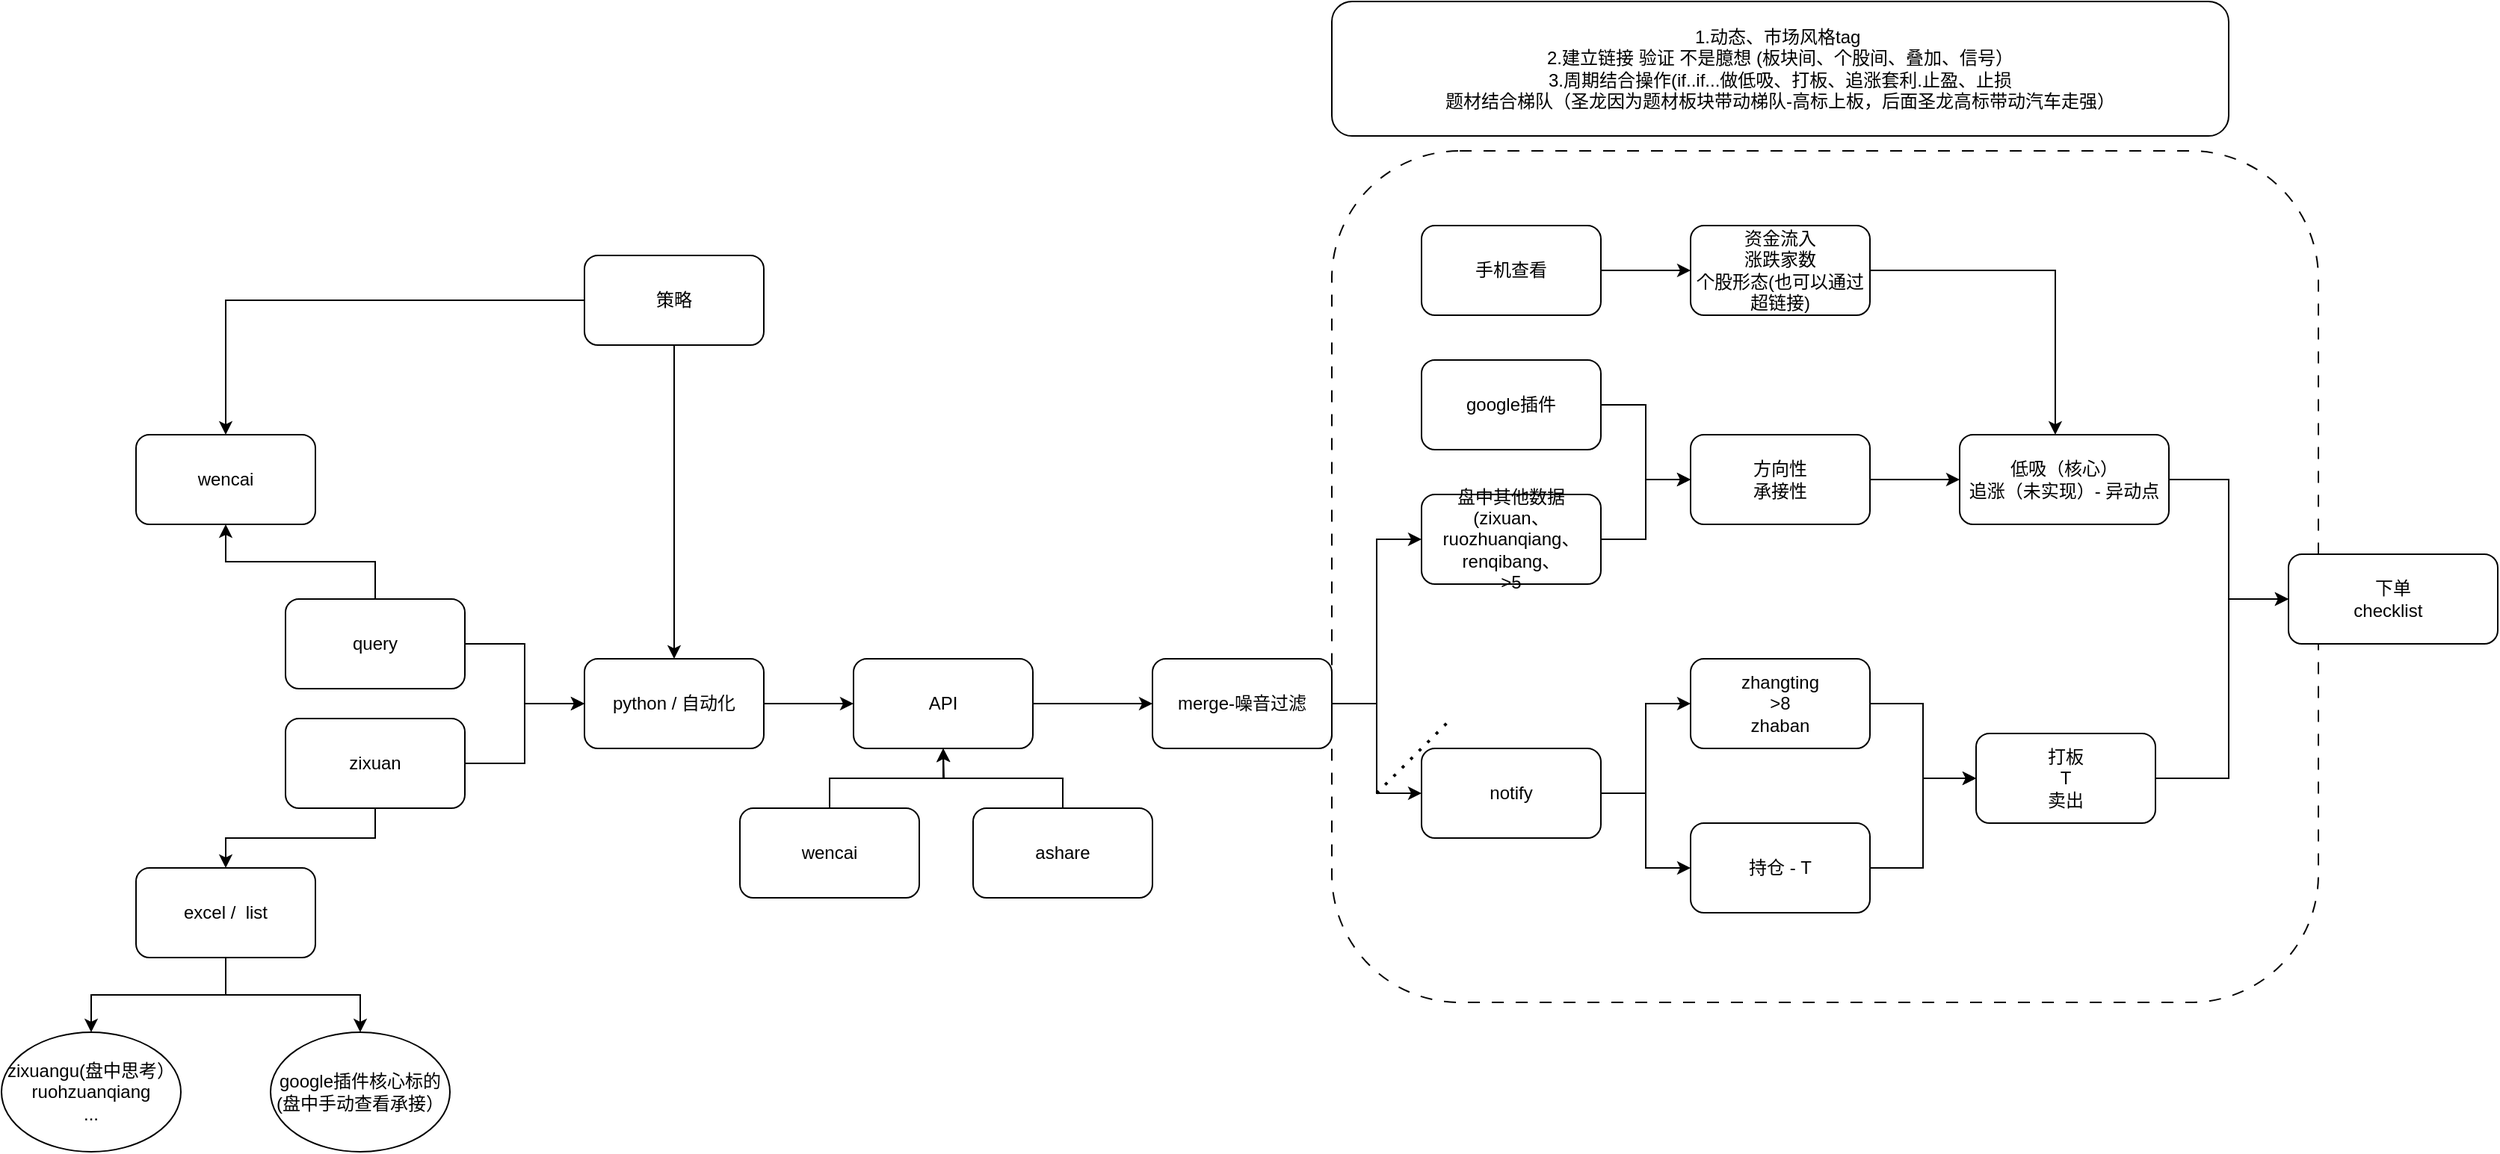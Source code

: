 <mxfile version="22.0.4" type="github">
  <diagram name="第 1 页" id="9s1VPIeq_v-_TXC7DsHF">
    <mxGraphModel dx="2514" dy="2143" grid="1" gridSize="10" guides="1" tooltips="1" connect="1" arrows="1" fold="1" page="1" pageScale="1" pageWidth="827" pageHeight="1169" math="0" shadow="0">
      <root>
        <mxCell id="0" />
        <mxCell id="1" parent="0" />
        <mxCell id="wxvswGCCUYtLGTAwDzYO-28" value="" style="rounded=1;whiteSpace=wrap;html=1;dashed=1;dashPattern=8 8;" vertex="1" parent="1">
          <mxGeometry x="810" y="-60" width="660" height="570" as="geometry" />
        </mxCell>
        <mxCell id="VjmW1VvgR2xWZ0-0AJjw-4" style="edgeStyle=orthogonalEdgeStyle;rounded=0;orthogonalLoop=1;jettySize=auto;html=1;exitX=1;exitY=0.5;exitDx=0;exitDy=0;" parent="1" source="VjmW1VvgR2xWZ0-0AJjw-1" target="VjmW1VvgR2xWZ0-0AJjw-2" edge="1">
          <mxGeometry relative="1" as="geometry" />
        </mxCell>
        <mxCell id="VjmW1VvgR2xWZ0-0AJjw-7" style="edgeStyle=orthogonalEdgeStyle;rounded=0;orthogonalLoop=1;jettySize=auto;html=1;exitX=0.5;exitY=0;exitDx=0;exitDy=0;entryX=0.5;entryY=1;entryDx=0;entryDy=0;" parent="1" source="VjmW1VvgR2xWZ0-0AJjw-1" target="VjmW1VvgR2xWZ0-0AJjw-6" edge="1">
          <mxGeometry relative="1" as="geometry" />
        </mxCell>
        <mxCell id="VjmW1VvgR2xWZ0-0AJjw-1" value="query" style="rounded=1;whiteSpace=wrap;html=1;" parent="1" vertex="1">
          <mxGeometry x="110" y="240" width="120" height="60" as="geometry" />
        </mxCell>
        <mxCell id="VjmW1VvgR2xWZ0-0AJjw-13" style="edgeStyle=orthogonalEdgeStyle;rounded=0;orthogonalLoop=1;jettySize=auto;html=1;exitX=1;exitY=0.5;exitDx=0;exitDy=0;entryX=0;entryY=0.5;entryDx=0;entryDy=0;" parent="1" source="VjmW1VvgR2xWZ0-0AJjw-2" target="VjmW1VvgR2xWZ0-0AJjw-12" edge="1">
          <mxGeometry relative="1" as="geometry" />
        </mxCell>
        <mxCell id="VjmW1VvgR2xWZ0-0AJjw-2" value="python / 自动化" style="rounded=1;whiteSpace=wrap;html=1;" parent="1" vertex="1">
          <mxGeometry x="310" y="280" width="120" height="60" as="geometry" />
        </mxCell>
        <mxCell id="VjmW1VvgR2xWZ0-0AJjw-5" style="edgeStyle=orthogonalEdgeStyle;rounded=0;orthogonalLoop=1;jettySize=auto;html=1;exitX=1;exitY=0.5;exitDx=0;exitDy=0;entryX=0;entryY=0.5;entryDx=0;entryDy=0;" parent="1" source="VjmW1VvgR2xWZ0-0AJjw-3" target="VjmW1VvgR2xWZ0-0AJjw-2" edge="1">
          <mxGeometry relative="1" as="geometry" />
        </mxCell>
        <mxCell id="VjmW1VvgR2xWZ0-0AJjw-9" style="edgeStyle=orthogonalEdgeStyle;rounded=0;orthogonalLoop=1;jettySize=auto;html=1;exitX=0.5;exitY=1;exitDx=0;exitDy=0;" parent="1" source="VjmW1VvgR2xWZ0-0AJjw-3" target="VjmW1VvgR2xWZ0-0AJjw-8" edge="1">
          <mxGeometry relative="1" as="geometry" />
        </mxCell>
        <mxCell id="VjmW1VvgR2xWZ0-0AJjw-3" value="zixuan" style="rounded=1;whiteSpace=wrap;html=1;" parent="1" vertex="1">
          <mxGeometry x="110" y="320" width="120" height="60" as="geometry" />
        </mxCell>
        <mxCell id="VjmW1VvgR2xWZ0-0AJjw-6" value="wencai" style="rounded=1;whiteSpace=wrap;html=1;" parent="1" vertex="1">
          <mxGeometry x="10" y="130" width="120" height="60" as="geometry" />
        </mxCell>
        <mxCell id="wxvswGCCUYtLGTAwDzYO-3" style="edgeStyle=orthogonalEdgeStyle;rounded=0;orthogonalLoop=1;jettySize=auto;html=1;exitX=0.5;exitY=1;exitDx=0;exitDy=0;" edge="1" parent="1" source="VjmW1VvgR2xWZ0-0AJjw-8" target="wxvswGCCUYtLGTAwDzYO-1">
          <mxGeometry relative="1" as="geometry" />
        </mxCell>
        <mxCell id="wxvswGCCUYtLGTAwDzYO-4" style="edgeStyle=orthogonalEdgeStyle;rounded=0;orthogonalLoop=1;jettySize=auto;html=1;exitX=0.5;exitY=1;exitDx=0;exitDy=0;entryX=0.5;entryY=0;entryDx=0;entryDy=0;" edge="1" parent="1" source="VjmW1VvgR2xWZ0-0AJjw-8" target="wxvswGCCUYtLGTAwDzYO-2">
          <mxGeometry relative="1" as="geometry" />
        </mxCell>
        <mxCell id="VjmW1VvgR2xWZ0-0AJjw-8" value="excel /&amp;nbsp; list" style="rounded=1;whiteSpace=wrap;html=1;" parent="1" vertex="1">
          <mxGeometry x="10" y="420" width="120" height="60" as="geometry" />
        </mxCell>
        <mxCell id="VjmW1VvgR2xWZ0-0AJjw-11" style="edgeStyle=orthogonalEdgeStyle;rounded=0;orthogonalLoop=1;jettySize=auto;html=1;exitX=0;exitY=0.5;exitDx=0;exitDy=0;entryX=0.5;entryY=0;entryDx=0;entryDy=0;" parent="1" source="VjmW1VvgR2xWZ0-0AJjw-10" target="VjmW1VvgR2xWZ0-0AJjw-6" edge="1">
          <mxGeometry relative="1" as="geometry" />
        </mxCell>
        <mxCell id="VjmW1VvgR2xWZ0-0AJjw-19" style="edgeStyle=orthogonalEdgeStyle;rounded=0;orthogonalLoop=1;jettySize=auto;html=1;exitX=0.5;exitY=1;exitDx=0;exitDy=0;" parent="1" source="VjmW1VvgR2xWZ0-0AJjw-10" target="VjmW1VvgR2xWZ0-0AJjw-2" edge="1">
          <mxGeometry relative="1" as="geometry" />
        </mxCell>
        <mxCell id="VjmW1VvgR2xWZ0-0AJjw-10" value="策略" style="rounded=1;whiteSpace=wrap;html=1;" parent="1" vertex="1">
          <mxGeometry x="310" y="10" width="120" height="60" as="geometry" />
        </mxCell>
        <mxCell id="VjmW1VvgR2xWZ0-0AJjw-21" style="edgeStyle=orthogonalEdgeStyle;rounded=0;orthogonalLoop=1;jettySize=auto;html=1;exitX=1;exitY=0.5;exitDx=0;exitDy=0;" parent="1" source="VjmW1VvgR2xWZ0-0AJjw-12" target="VjmW1VvgR2xWZ0-0AJjw-20" edge="1">
          <mxGeometry relative="1" as="geometry" />
        </mxCell>
        <mxCell id="VjmW1VvgR2xWZ0-0AJjw-12" value="API" style="rounded=1;whiteSpace=wrap;html=1;" parent="1" vertex="1">
          <mxGeometry x="490" y="280" width="120" height="60" as="geometry" />
        </mxCell>
        <mxCell id="VjmW1VvgR2xWZ0-0AJjw-16" style="edgeStyle=orthogonalEdgeStyle;rounded=0;orthogonalLoop=1;jettySize=auto;html=1;exitX=0.5;exitY=0;exitDx=0;exitDy=0;entryX=0.5;entryY=1;entryDx=0;entryDy=0;" parent="1" source="VjmW1VvgR2xWZ0-0AJjw-14" target="VjmW1VvgR2xWZ0-0AJjw-12" edge="1">
          <mxGeometry relative="1" as="geometry" />
        </mxCell>
        <mxCell id="VjmW1VvgR2xWZ0-0AJjw-14" value="wencai" style="rounded=1;whiteSpace=wrap;html=1;" parent="1" vertex="1">
          <mxGeometry x="414" y="380" width="120" height="60" as="geometry" />
        </mxCell>
        <mxCell id="VjmW1VvgR2xWZ0-0AJjw-17" style="edgeStyle=orthogonalEdgeStyle;rounded=0;orthogonalLoop=1;jettySize=auto;html=1;exitX=0.5;exitY=0;exitDx=0;exitDy=0;" parent="1" source="VjmW1VvgR2xWZ0-0AJjw-15" edge="1">
          <mxGeometry relative="1" as="geometry">
            <mxPoint x="550.0" y="340" as="targetPoint" />
          </mxGeometry>
        </mxCell>
        <mxCell id="VjmW1VvgR2xWZ0-0AJjw-15" value="ashare" style="rounded=1;whiteSpace=wrap;html=1;" parent="1" vertex="1">
          <mxGeometry x="570" y="380" width="120" height="60" as="geometry" />
        </mxCell>
        <mxCell id="VjmW1VvgR2xWZ0-0AJjw-23" style="edgeStyle=orthogonalEdgeStyle;rounded=0;orthogonalLoop=1;jettySize=auto;html=1;exitX=1;exitY=0.5;exitDx=0;exitDy=0;" parent="1" source="VjmW1VvgR2xWZ0-0AJjw-20" target="VjmW1VvgR2xWZ0-0AJjw-22" edge="1">
          <mxGeometry relative="1" as="geometry" />
        </mxCell>
        <mxCell id="wxvswGCCUYtLGTAwDzYO-8" style="edgeStyle=orthogonalEdgeStyle;rounded=0;orthogonalLoop=1;jettySize=auto;html=1;exitX=1;exitY=0.5;exitDx=0;exitDy=0;entryX=0;entryY=0.5;entryDx=0;entryDy=0;" edge="1" parent="1" source="VjmW1VvgR2xWZ0-0AJjw-20" target="wxvswGCCUYtLGTAwDzYO-7">
          <mxGeometry relative="1" as="geometry" />
        </mxCell>
        <mxCell id="VjmW1VvgR2xWZ0-0AJjw-20" value="merge-噪音过滤" style="rounded=1;whiteSpace=wrap;html=1;" parent="1" vertex="1">
          <mxGeometry x="690" y="280" width="120" height="60" as="geometry" />
        </mxCell>
        <mxCell id="wxvswGCCUYtLGTAwDzYO-6" style="edgeStyle=orthogonalEdgeStyle;rounded=0;orthogonalLoop=1;jettySize=auto;html=1;exitX=1;exitY=0.5;exitDx=0;exitDy=0;" edge="1" parent="1" source="VjmW1VvgR2xWZ0-0AJjw-22" target="wxvswGCCUYtLGTAwDzYO-5">
          <mxGeometry relative="1" as="geometry" />
        </mxCell>
        <mxCell id="wxvswGCCUYtLGTAwDzYO-17" style="edgeStyle=orthogonalEdgeStyle;rounded=0;orthogonalLoop=1;jettySize=auto;html=1;exitX=1;exitY=0.5;exitDx=0;exitDy=0;entryX=0;entryY=0.5;entryDx=0;entryDy=0;" edge="1" parent="1" source="VjmW1VvgR2xWZ0-0AJjw-22" target="wxvswGCCUYtLGTAwDzYO-16">
          <mxGeometry relative="1" as="geometry" />
        </mxCell>
        <mxCell id="VjmW1VvgR2xWZ0-0AJjw-22" value="notify" style="rounded=1;whiteSpace=wrap;html=1;" parent="1" vertex="1">
          <mxGeometry x="870" y="340" width="120" height="60" as="geometry" />
        </mxCell>
        <mxCell id="wxvswGCCUYtLGTAwDzYO-1" value="zixuangu(盘中思考）&lt;br&gt;ruohzuanqiang&lt;br&gt;..." style="ellipse;whiteSpace=wrap;html=1;" vertex="1" parent="1">
          <mxGeometry x="-80" y="530" width="120" height="80" as="geometry" />
        </mxCell>
        <mxCell id="wxvswGCCUYtLGTAwDzYO-2" value="google插件核心标的&lt;br&gt;(盘中手动查看承接）" style="ellipse;whiteSpace=wrap;html=1;" vertex="1" parent="1">
          <mxGeometry x="100" y="530" width="120" height="80" as="geometry" />
        </mxCell>
        <mxCell id="wxvswGCCUYtLGTAwDzYO-19" style="edgeStyle=orthogonalEdgeStyle;rounded=0;orthogonalLoop=1;jettySize=auto;html=1;exitX=1;exitY=0.5;exitDx=0;exitDy=0;entryX=0;entryY=0.5;entryDx=0;entryDy=0;" edge="1" parent="1" source="wxvswGCCUYtLGTAwDzYO-5" target="wxvswGCCUYtLGTAwDzYO-18">
          <mxGeometry relative="1" as="geometry" />
        </mxCell>
        <mxCell id="wxvswGCCUYtLGTAwDzYO-5" value="zhangting&lt;br&gt;&amp;gt;8&lt;br&gt;zhaban" style="rounded=1;whiteSpace=wrap;html=1;" vertex="1" parent="1">
          <mxGeometry x="1050" y="280" width="120" height="60" as="geometry" />
        </mxCell>
        <mxCell id="wxvswGCCUYtLGTAwDzYO-14" style="edgeStyle=orthogonalEdgeStyle;rounded=0;orthogonalLoop=1;jettySize=auto;html=1;exitX=1;exitY=0.5;exitDx=0;exitDy=0;entryX=0;entryY=0.5;entryDx=0;entryDy=0;" edge="1" parent="1" source="wxvswGCCUYtLGTAwDzYO-7" target="wxvswGCCUYtLGTAwDzYO-9">
          <mxGeometry relative="1" as="geometry" />
        </mxCell>
        <mxCell id="wxvswGCCUYtLGTAwDzYO-7" value="盘中其他数据(zixuan、ruozhuanqiang、renqibang、&lt;br&gt;&amp;gt;5" style="rounded=1;whiteSpace=wrap;html=1;" vertex="1" parent="1">
          <mxGeometry x="870" y="170" width="120" height="60" as="geometry" />
        </mxCell>
        <mxCell id="wxvswGCCUYtLGTAwDzYO-15" style="edgeStyle=orthogonalEdgeStyle;rounded=0;orthogonalLoop=1;jettySize=auto;html=1;exitX=1;exitY=0.5;exitDx=0;exitDy=0;" edge="1" parent="1" source="wxvswGCCUYtLGTAwDzYO-9" target="wxvswGCCUYtLGTAwDzYO-10">
          <mxGeometry relative="1" as="geometry" />
        </mxCell>
        <mxCell id="wxvswGCCUYtLGTAwDzYO-9" value="方向性&lt;br&gt;承接性" style="rounded=1;whiteSpace=wrap;html=1;" vertex="1" parent="1">
          <mxGeometry x="1050" y="130" width="120" height="60" as="geometry" />
        </mxCell>
        <mxCell id="wxvswGCCUYtLGTAwDzYO-26" style="edgeStyle=orthogonalEdgeStyle;rounded=0;orthogonalLoop=1;jettySize=auto;html=1;exitX=1;exitY=0.5;exitDx=0;exitDy=0;entryX=0;entryY=0.5;entryDx=0;entryDy=0;" edge="1" parent="1" source="wxvswGCCUYtLGTAwDzYO-10" target="wxvswGCCUYtLGTAwDzYO-25">
          <mxGeometry relative="1" as="geometry">
            <Array as="points">
              <mxPoint x="1410" y="160" />
              <mxPoint x="1410" y="240" />
            </Array>
          </mxGeometry>
        </mxCell>
        <mxCell id="wxvswGCCUYtLGTAwDzYO-10" value="低吸（核心）&lt;br&gt;追涨（未实现）- 异动点" style="rounded=1;whiteSpace=wrap;html=1;" vertex="1" parent="1">
          <mxGeometry x="1230" y="130" width="140" height="60" as="geometry" />
        </mxCell>
        <mxCell id="wxvswGCCUYtLGTAwDzYO-13" style="edgeStyle=orthogonalEdgeStyle;rounded=0;orthogonalLoop=1;jettySize=auto;html=1;exitX=1;exitY=0.5;exitDx=0;exitDy=0;entryX=0;entryY=0.5;entryDx=0;entryDy=0;" edge="1" parent="1" source="wxvswGCCUYtLGTAwDzYO-12" target="wxvswGCCUYtLGTAwDzYO-9">
          <mxGeometry relative="1" as="geometry" />
        </mxCell>
        <mxCell id="wxvswGCCUYtLGTAwDzYO-12" value="google插件" style="rounded=1;whiteSpace=wrap;html=1;" vertex="1" parent="1">
          <mxGeometry x="870" y="80" width="120" height="60" as="geometry" />
        </mxCell>
        <mxCell id="wxvswGCCUYtLGTAwDzYO-20" style="edgeStyle=orthogonalEdgeStyle;rounded=0;orthogonalLoop=1;jettySize=auto;html=1;exitX=1;exitY=0.5;exitDx=0;exitDy=0;entryX=0;entryY=0.5;entryDx=0;entryDy=0;" edge="1" parent="1" source="wxvswGCCUYtLGTAwDzYO-16" target="wxvswGCCUYtLGTAwDzYO-18">
          <mxGeometry relative="1" as="geometry" />
        </mxCell>
        <mxCell id="wxvswGCCUYtLGTAwDzYO-16" value="持仓 - T" style="rounded=1;whiteSpace=wrap;html=1;" vertex="1" parent="1">
          <mxGeometry x="1050" y="390" width="120" height="60" as="geometry" />
        </mxCell>
        <mxCell id="wxvswGCCUYtLGTAwDzYO-27" style="edgeStyle=orthogonalEdgeStyle;rounded=0;orthogonalLoop=1;jettySize=auto;html=1;exitX=1;exitY=0.5;exitDx=0;exitDy=0;entryX=0;entryY=0.5;entryDx=0;entryDy=0;" edge="1" parent="1" source="wxvswGCCUYtLGTAwDzYO-18" target="wxvswGCCUYtLGTAwDzYO-25">
          <mxGeometry relative="1" as="geometry">
            <Array as="points">
              <mxPoint x="1410" y="360" />
              <mxPoint x="1410" y="240" />
            </Array>
          </mxGeometry>
        </mxCell>
        <mxCell id="wxvswGCCUYtLGTAwDzYO-18" value="打板&lt;br&gt;T&lt;br&gt;卖出" style="rounded=1;whiteSpace=wrap;html=1;" vertex="1" parent="1">
          <mxGeometry x="1241" y="330" width="120" height="60" as="geometry" />
        </mxCell>
        <mxCell id="wxvswGCCUYtLGTAwDzYO-23" style="edgeStyle=orthogonalEdgeStyle;rounded=0;orthogonalLoop=1;jettySize=auto;html=1;exitX=1;exitY=0.5;exitDx=0;exitDy=0;entryX=0;entryY=0.5;entryDx=0;entryDy=0;" edge="1" parent="1" source="wxvswGCCUYtLGTAwDzYO-21" target="wxvswGCCUYtLGTAwDzYO-22">
          <mxGeometry relative="1" as="geometry" />
        </mxCell>
        <mxCell id="wxvswGCCUYtLGTAwDzYO-21" value="手机查看" style="rounded=1;whiteSpace=wrap;html=1;" vertex="1" parent="1">
          <mxGeometry x="870" y="-10" width="120" height="60" as="geometry" />
        </mxCell>
        <mxCell id="wxvswGCCUYtLGTAwDzYO-22" value="资金流入&lt;br&gt;涨跌家数&lt;br&gt;个股形态(也可以通过超链接)" style="rounded=1;whiteSpace=wrap;html=1;" vertex="1" parent="1">
          <mxGeometry x="1050" y="-10" width="120" height="60" as="geometry" />
        </mxCell>
        <mxCell id="wxvswGCCUYtLGTAwDzYO-24" style="edgeStyle=orthogonalEdgeStyle;rounded=0;orthogonalLoop=1;jettySize=auto;html=1;exitX=1;exitY=0.5;exitDx=0;exitDy=0;entryX=0.457;entryY=0;entryDx=0;entryDy=0;entryPerimeter=0;" edge="1" parent="1" source="wxvswGCCUYtLGTAwDzYO-22" target="wxvswGCCUYtLGTAwDzYO-10">
          <mxGeometry relative="1" as="geometry" />
        </mxCell>
        <mxCell id="wxvswGCCUYtLGTAwDzYO-25" value="下单&lt;br&gt;checklist&amp;nbsp;&amp;nbsp;" style="rounded=1;whiteSpace=wrap;html=1;" vertex="1" parent="1">
          <mxGeometry x="1450" y="210" width="140" height="60" as="geometry" />
        </mxCell>
        <mxCell id="wxvswGCCUYtLGTAwDzYO-29" value="" style="endArrow=none;dashed=1;html=1;dashPattern=1 3;strokeWidth=2;rounded=0;" edge="1" parent="1">
          <mxGeometry width="50" height="50" relative="1" as="geometry">
            <mxPoint x="840" y="370" as="sourcePoint" />
            <mxPoint x="890" y="320" as="targetPoint" />
          </mxGeometry>
        </mxCell>
        <mxCell id="wxvswGCCUYtLGTAwDzYO-31" value="1.动态、市场风格tag&amp;nbsp; &lt;br&gt;2.建立链接 验证 不是臆想 (板块间、个股间、叠加、信号）&lt;br&gt;3.周期结合操作(if..if...做低吸、打板、追涨套利.止盈、止损&lt;br&gt;题材结合梯队（圣龙因为题材板块带动梯队-高标上板，后面圣龙高标带动汽车走强）" style="rounded=1;whiteSpace=wrap;html=1;" vertex="1" parent="1">
          <mxGeometry x="810" y="-160" width="600" height="90" as="geometry" />
        </mxCell>
      </root>
    </mxGraphModel>
  </diagram>
</mxfile>
